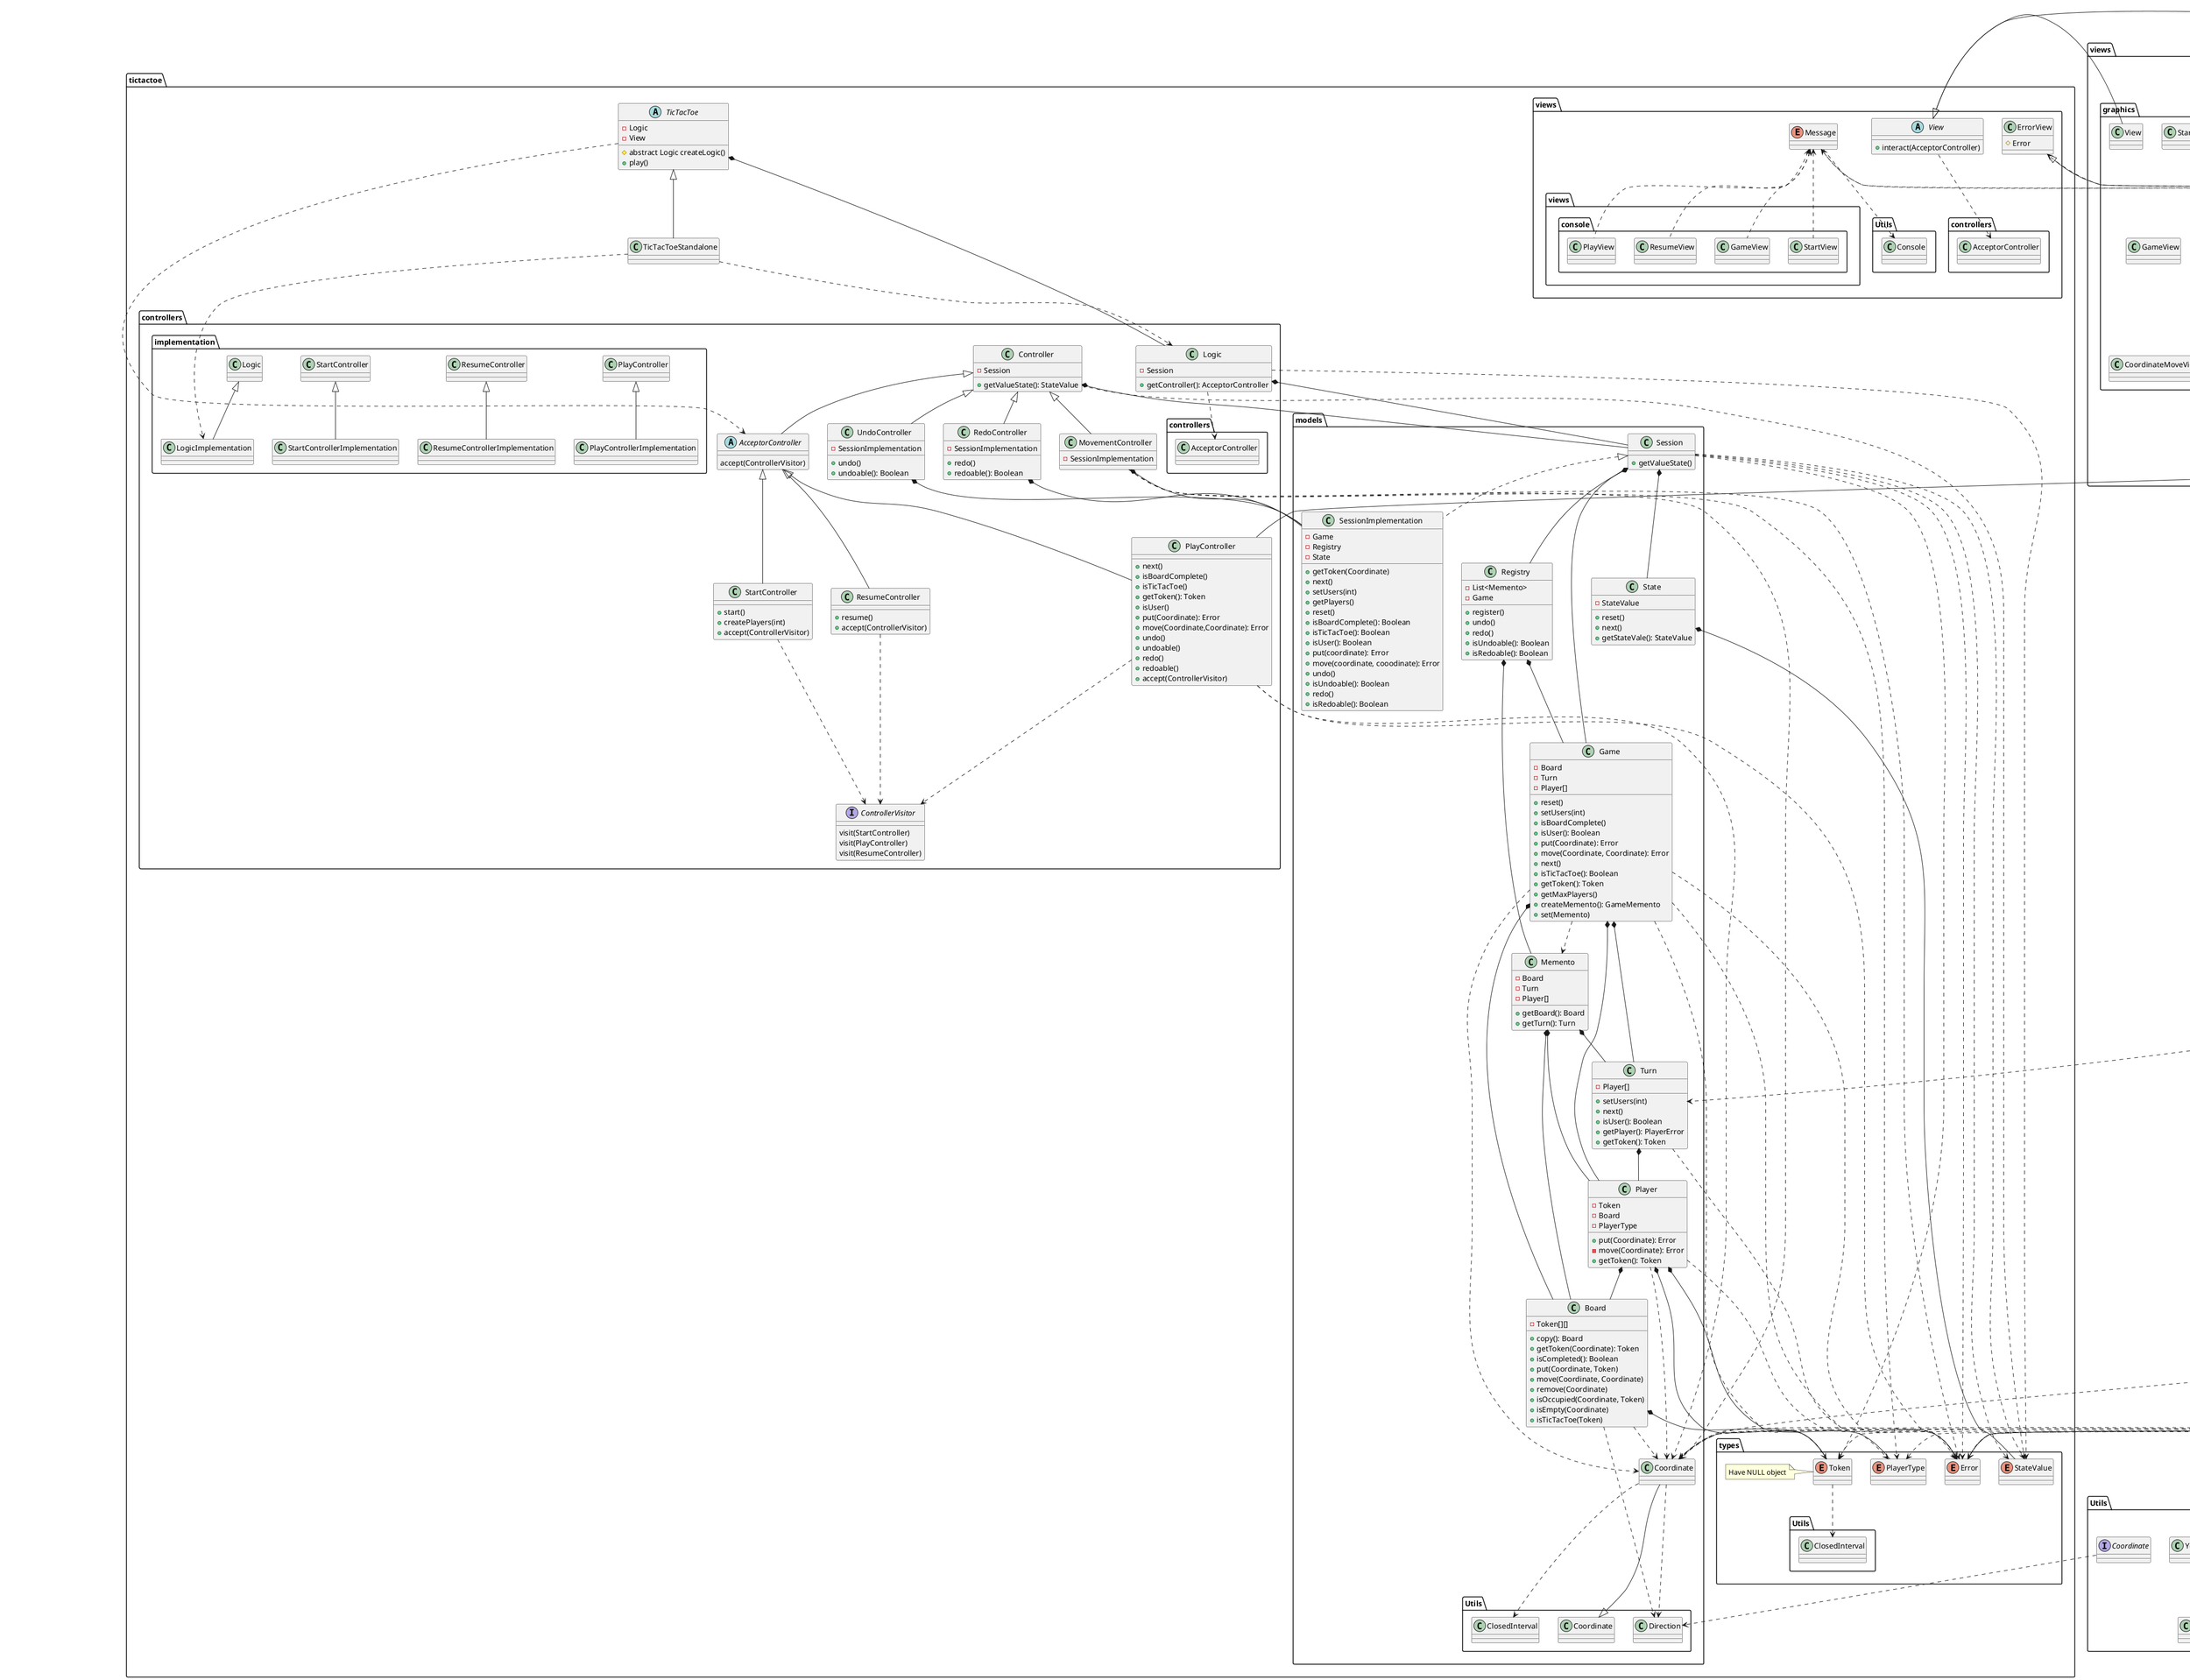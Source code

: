 @startuml DomainModel
' Split into 4 pages
page 2x2
skinparam pageMargin 10
skinparam pageExternalColor gray
skinparam pageBorderColor black

namespace tictactoe {

    abstract Class TicTacToe{
        - Logic
        - View
        # abstract Logic createLogic()
        + play()
    }
    TicTacToe *-- controllers.Logic
    TicTacToe ..> controllers.AcceptorController

    class TicTacToeStandalone extends TicTacToe
    TicTacToeStandalone ..> controllers.Logic
    TicTacToeStandalone ..> tictactoe.controllers.implementation.LogicImplementation

}
namespace tictactoe.controllers{
    namespace implementation{
        class LogicImplementation extends Logic
        class PlayControllerImplementation extends PlayController
        class ResumeControllerImplementation extends ResumeController
        class StartControllerImplementation extends StartController
    }
    abstract class AcceptorController extends Controller{
        accept(ControllerVisitor)
    }
    class Controller{
        - Session
        + getValueState(): StateValue
    }
    Controller *-- tictactoe.models.Session
    Controller ..> tictactoe.types.StateValue

    interface ControllerVisitor{
        visit(StartController)
        visit(PlayController)
        visit(ResumeController)
    }
    Class Logic{
        - Session
        + getController(): AcceptorController
    }
    Logic *--- tictactoe.models.Session
    Logic ...> tictactoe.types.StateValue
    Logic ..> controllers.AcceptorController

    class MovementController extends Controller{
        - SessionImplementation
    }
    MovementController *-- tictactoe.models.SessionImplementation
    MovementController ..> tictactoe.models.Coordinate
    MovementController ..> tictactoe.types.Error
    MovementController ..> tictactoe.types.PlayerType


    Class PlayController extends AcceptorController{
        + next()
        + isBoardComplete()
        + isTicTacToe()
        + getToken(): Token
        + isUser()
        + put(Coordinate): Error
        + move(Coordinate,Coordinate): Error
        + undo()
        + undoable()
        + redo()
        + redoable()
        + accept(ControllerVisitor)
    }
    PlayController ...> tictactoe.models.Coordinate
    PlayController ...> tictactoe.types.Error
    PlayController ..> ControllerVisitor

    Class RedoController extends Controller{
        - SessionImplementation
        + redo()
        + redoable(): Boolean
    }
    RedoController *-- tictactoe.models.SessionImplementation

    Class ResumeController extends AcceptorController{
        + resume()
        + accept(ControllerVisitor)
    }
    ResumeController ..> ControllerVisitor

    Class StartController extends AcceptorController{
        + start()
        + createPlayers(int)
        + accept(ControllerVisitor)
    }
    StartController ..> ControllerVisitor

    Class UndoController extends Controller{
        - SessionImplementation
        + undo()
        + undoable(): Boolean
    }
    UndoController *-- tictactoe.models.SessionImplementation

}

namespace distributed{
    class LogicImplementationServer
    class LogicProxy
    class PlayControllerProxy
    class ResumeControllerProxy
    class SessionProxy
    class StartControllerProxy
    class TicTacToeClient
    class TicTacToeServer
}

namespace tictactoe.models{
    Class Board{
        - Token[][]
        + copy(): Board
        + getToken(Coordinate): Token
        + isCompleted(): Boolean
        + put(Coordinate, Token)
        + move(Coordinate, Coordinate)
        + remove(Coordinate)
        + isOccupied(Coordinate, Token)
        + isEmpty(Coordinate)
        + isTicTacToe(Token)
    }
    Board *-- tictactoe.types.Token
    Board ..> Coordinate
    Board ...> Utils.Direction

    Class Coordinate extends Utils.Coordinate
    Coordinate ...> Utils.Direction
    Coordinate ...> Utils.ClosedInterval
    Coordinate ..> tictactoe.types.Error

    Class Game{
        - Board
        - Turn
        - Player[]
        + reset()
        + setUsers(int)
        + isBoardComplete()
        + isUser(): Boolean
        + put(Coordinate): Error
        + move(Coordinate, Coordinate): Error
        + next()
        + isTicTacToe(): Boolean
        + getToken(): Token
        + getMaxPlayers()
        + createMemento(): GameMemento
        + set(Memento)
    }
    Game *-- Board
    Game *-- Turn
    Game *-- Player
    Game ..> tictactoe.types.Error
    Game ..> tictactoe.types.PlayerType
    Game ..> Coordinate
    Game ..> tictactoe.types.Token
    Game ..> Memento

    Class Memento{
        - Board
        - Turn
        - Player[]
        + getBoard(): Board
        + getTurn(): Turn
    }
    Memento *-- Board
    Memento *-- Turn
    Memento *-- Player

    Class Player{
        - Token
        - Board
        - PlayerType
        + put(Coordinate): Error
        - move(Coordinate): Error
        + getToken(): Token
    }
    Player *-- tictactoe.types.Token
    Player *-- tictactoe.types.PlayerType
    Player *-- Board
    Player ..> Coordinate
    Player ..> tictactoe.types.Error

    Class Registry{
        - List<Memento>
        - Game
        + register()
        + undo()
        + redo()
        + isUndoable(): Boolean
        + isRedoable(): Boolean
    }
    Registry *-- Memento
    Registry *-- Game


    Class Session{
        + getValueState()
    }
    Session ..> tictactoe.types.StateValue


    class SessionImplementation  implements Session{
        - Game
        - Registry
        - State
        + getToken(Coordinate)
        + next()
        + setUsers(int)
        + getPlayers()
        + reset()
        + isBoardComplete(): Boolean
        + isTicTacToe(): Boolean
        + isUser(): Boolean
        + put(coordinate): Error
        + move(coordinate, cooodinate): Error
        + undo()
        + isUndoable(): Boolean
        + redo()
        + isRedoable(): Boolean
    }
    Session *-- Game
    Session *-- Registry
    Session *-- State
    Session ..> tictactoe.types.Error
    Session ..> tictactoe.types.StateValue
    Session ..> tictactoe.types.Token

    Class State{
        - StateValue
        + reset()
        + next()
        + getStateVale(): StateValue
    }
    State *-- tictactoe.types.StateValue

    Class Turn {
        - Player[]
        + setUsers(int)
        + next()
        + isUser(): Boolean
        + getPlayer(): PlayerError
        + getToken(): Token
    }
    Turn *-- Player
    Turn ..> tictactoe.types.Error

}

namespace tictactoe.views{
    abstract Class View{
        + interact(AcceptorController)
    }
    View ..> controllers.AcceptorController

    enum Message
    Message ..> Utils.Console
    Message <.. views.console.StartView
    Message <.. views.console.GameView
    Message <.. views.console.ResumeView
    Message <.. views.console.PlayView

    Class ErrorView{
        # Error
    }

}

namespace views.console{
    
    Class BoardView extends Utils.WithConsoleView
    BoardView *-- tictactoe.controllers.PlayController
BoardView ..> tictactoe.models.Coordinate

    Class Command extends Utils.Command{
        - PlayController
    }
    Command *-- controllers.PlayController

    Class CoordinateView{
        - read(string): Coordinate
    }
    CoordinateView ..> tictactoe.models.Coordinate
    CoordinateView ..> tictactoe.types.Error
    CoordinateView ..> Utils.WithConsoleView
    CoordinateView ..> ErrorView

    Class ErrorView extends tictactoe.views.ErrorView{
        + writeln()
    }
    ErrorView ..> Utils.WithConsoleView
    ErrorView *-- tictactoe.types.Error

    Class GameView{
    }
    GameView *-- controllers.PlayController

class MachinePlayerView extends PlayerView
MachinePlayerView o-- controllers.PlayController
MachinePlayerView ..> tictactoe.models.Coordinate
MachinePlayerView ..> tictactoe.types.Error

enum MessageView
class MovementCommand extends Command
MovementCommand o-- controllers.PlayController
MovementCommand ..> MessageView
MovementCommand ..> tictactoe.models.Coordinate
MovementCommand ..> tictactoe.types.PlayerType

    Class PlayMenu extends Menu
    PlayMenu ..> controllers.PlayController

    Class PlayView{
        + interact(PlayController)
    }
    PlayView ..> controllers.PlayController

    Class RedoCommand extends Command{
        # execute()
        # isActive(): Boolean
    }
    RedoCommand ..> controllers.PlayController
    RedoCommand ..> tictactoe.views.Message

    class ResultView extends WithConsoleView
ResultView ..> tictactoe.types.Token

    Class ResumeView{
        + interact(ResumeController)
    }
    ResumeView ..> UtilsYesNoDialog
    ResumeView ..> controllers.ResumeController

    Class StartView extends WithConsoleView{
        + interact()
    }
    StartView ..> Utils.LimitedIntDialog
    StartView ..> tictactoe.models.Turn
    StartView ..> controllers.StartController

    Class UndoCommand extends Command{
        # execute()
        # isActive(): Boolean
    }
    UndoCommand ..> controllers.PlayController
    UndoCommand ..> tictactoe.views.Message

class UserPlayerView extends PlayerView
UserPlayerView o-- controllers.PlayController
UserPlayerView ..> tictactoe.models.Coordinate
UserPlayerView ..> tictactoe.types.Error

    Class View extends tictactoe.views.View implements controllers.ControllerVisitor{
        - StartView
        - PlayView
        - ResumeView
        + interact(AcceptorController)
        + visit(StartController)
        + visit(PlayController)
        + visit(ResumeController)
    }
    View *-- StartView
    View *-- PlayView
    View *-- ResumeView
    View ..> controllers.AcceptorController
    View ..> controllers.ControllerVisitor
    View ..> controllers.StartController
    View ..> controllers.PlayController
    View ..> controllers.ResumeController
}

namespace views.graphics{
    Class View extends tictactoe.views.View
    Class StartView
    Class ResumeView
    Class PlayView
    Class GameView
    Class CoordinateView
    Class CoordinatePutView
    Class CoordinateMoveView
    Class Constrains
    Class ChoosePlayerView
}


namespace tictactoe.types{
    enum Error
    enum StateValue
    enum Token
    note left: Have NULL object
    Token ..> Utils.ClosedInterval
    enum PlayerType
}

namespace Utils {
    Class ClosedInterval
    abstract Class Command{
        - title
        # execute()
        # isActivate(): Boolean
        + getTitle(): string
    }
    Class Console
    interface Coordinate
    Coordinate ..> Direction
    enum Direction
    class PlayersDialog extends WithConsoleView
    class TCPIP
    abstract class WithConsoleView
    Class YesNoDialog
    YesNoDialog ..> Console
}
@enduml